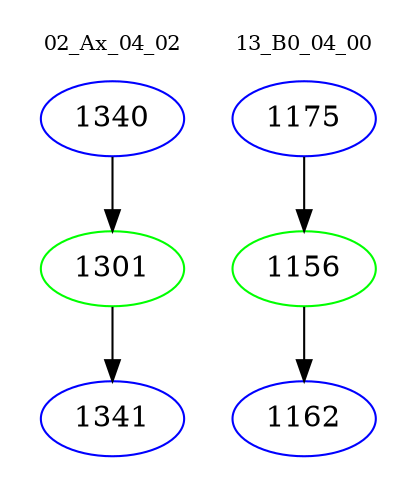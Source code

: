 digraph{
subgraph cluster_0 {
color = white
label = "02_Ax_04_02";
fontsize=10;
T0_1340 [label="1340", color="blue"]
T0_1340 -> T0_1301 [color="black"]
T0_1301 [label="1301", color="green"]
T0_1301 -> T0_1341 [color="black"]
T0_1341 [label="1341", color="blue"]
}
subgraph cluster_1 {
color = white
label = "13_B0_04_00";
fontsize=10;
T1_1175 [label="1175", color="blue"]
T1_1175 -> T1_1156 [color="black"]
T1_1156 [label="1156", color="green"]
T1_1156 -> T1_1162 [color="black"]
T1_1162 [label="1162", color="blue"]
}
}
